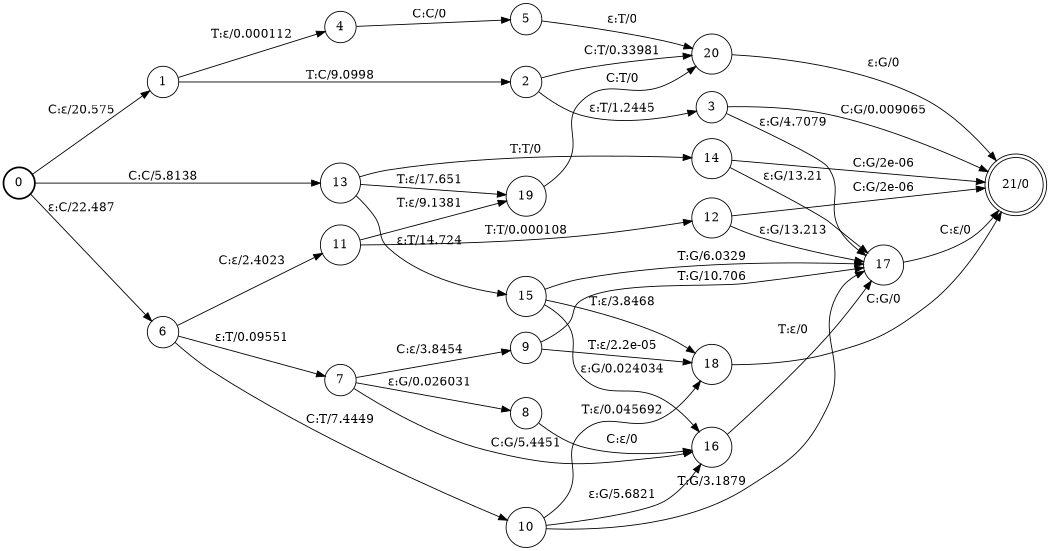 digraph FST {
rankdir = LR;
size = "7,7";
center = 1;
orientation = Portrait;
ranksep = "0.4";
nodesep = "0.25";
0 [label = "0", shape = circle, style = bold, fontsize = 14]
	0 -> 13 [label = "C:C/5.8138", fontsize = 14];
	0 -> 6 [label = "ε:C/22.487", fontsize = 14];
	0 -> 1 [label = "C:ε/20.575", fontsize = 14];
1 [label = "1", shape = circle, style = solid, fontsize = 14]
	1 -> 4 [label = "T:ε/0.000112", fontsize = 14];
	1 -> 2 [label = "T:C/9.0998", fontsize = 14];
2 [label = "2", shape = circle, style = solid, fontsize = 14]
	2 -> 20 [label = "C:T/0.33981", fontsize = 14];
	2 -> 3 [label = "ε:T/1.2445", fontsize = 14];
3 [label = "3", shape = circle, style = solid, fontsize = 14]
	3 -> 21 [label = "C:G/0.009065", fontsize = 14];
	3 -> 17 [label = "ε:G/4.7079", fontsize = 14];
4 [label = "4", shape = circle, style = solid, fontsize = 14]
	4 -> 5 [label = "C:C/0", fontsize = 14];
5 [label = "5", shape = circle, style = solid, fontsize = 14]
	5 -> 20 [label = "ε:T/0", fontsize = 14];
6 [label = "6", shape = circle, style = solid, fontsize = 14]
	6 -> 11 [label = "C:ε/2.4023", fontsize = 14];
	6 -> 10 [label = "C:T/7.4449", fontsize = 14];
	6 -> 7 [label = "ε:T/0.09551", fontsize = 14];
7 [label = "7", shape = circle, style = solid, fontsize = 14]
	7 -> 9 [label = "C:ε/3.8454", fontsize = 14];
	7 -> 16 [label = "C:G/5.4451", fontsize = 14];
	7 -> 8 [label = "ε:G/0.026031", fontsize = 14];
8 [label = "8", shape = circle, style = solid, fontsize = 14]
	8 -> 16 [label = "C:ε/0", fontsize = 14];
9 [label = "9", shape = circle, style = solid, fontsize = 14]
	9 -> 18 [label = "T:ε/2.2e-05", fontsize = 14];
	9 -> 17 [label = "T:G/10.706", fontsize = 14];
10 [label = "10", shape = circle, style = solid, fontsize = 14]
	10 -> 18 [label = "T:ε/0.045692", fontsize = 14];
	10 -> 16 [label = "ε:G/5.6821", fontsize = 14];
	10 -> 17 [label = "T:G/3.1879", fontsize = 14];
11 [label = "11", shape = circle, style = solid, fontsize = 14]
	11 -> 19 [label = "T:ε/9.1381", fontsize = 14];
	11 -> 12 [label = "T:T/0.000108", fontsize = 14];
12 [label = "12", shape = circle, style = solid, fontsize = 14]
	12 -> 21 [label = "C:G/2e-06", fontsize = 14];
	12 -> 17 [label = "ε:G/13.213", fontsize = 14];
13 [label = "13", shape = circle, style = solid, fontsize = 14]
	13 -> 19 [label = "T:ε/17.651", fontsize = 14];
	13 -> 15 [label = "ε:T/14.724", fontsize = 14];
	13 -> 14 [label = "T:T/0", fontsize = 14];
14 [label = "14", shape = circle, style = solid, fontsize = 14]
	14 -> 21 [label = "C:G/2e-06", fontsize = 14];
	14 -> 17 [label = "ε:G/13.21", fontsize = 14];
15 [label = "15", shape = circle, style = solid, fontsize = 14]
	15 -> 18 [label = "T:ε/3.8468", fontsize = 14];
	15 -> 16 [label = "ε:G/0.024034", fontsize = 14];
	15 -> 17 [label = "T:G/6.0329", fontsize = 14];
16 [label = "16", shape = circle, style = solid, fontsize = 14]
	16 -> 17 [label = "T:ε/0", fontsize = 14];
17 [label = "17", shape = circle, style = solid, fontsize = 14]
	17 -> 21 [label = "C:ε/0", fontsize = 14];
18 [label = "18", shape = circle, style = solid, fontsize = 14]
	18 -> 21 [label = "C:G/0", fontsize = 14];
19 [label = "19", shape = circle, style = solid, fontsize = 14]
	19 -> 20 [label = "C:T/0", fontsize = 14];
20 [label = "20", shape = circle, style = solid, fontsize = 14]
	20 -> 21 [label = "ε:G/0", fontsize = 14];
21 [label = "21/0", shape = doublecircle, style = solid, fontsize = 14]
}
